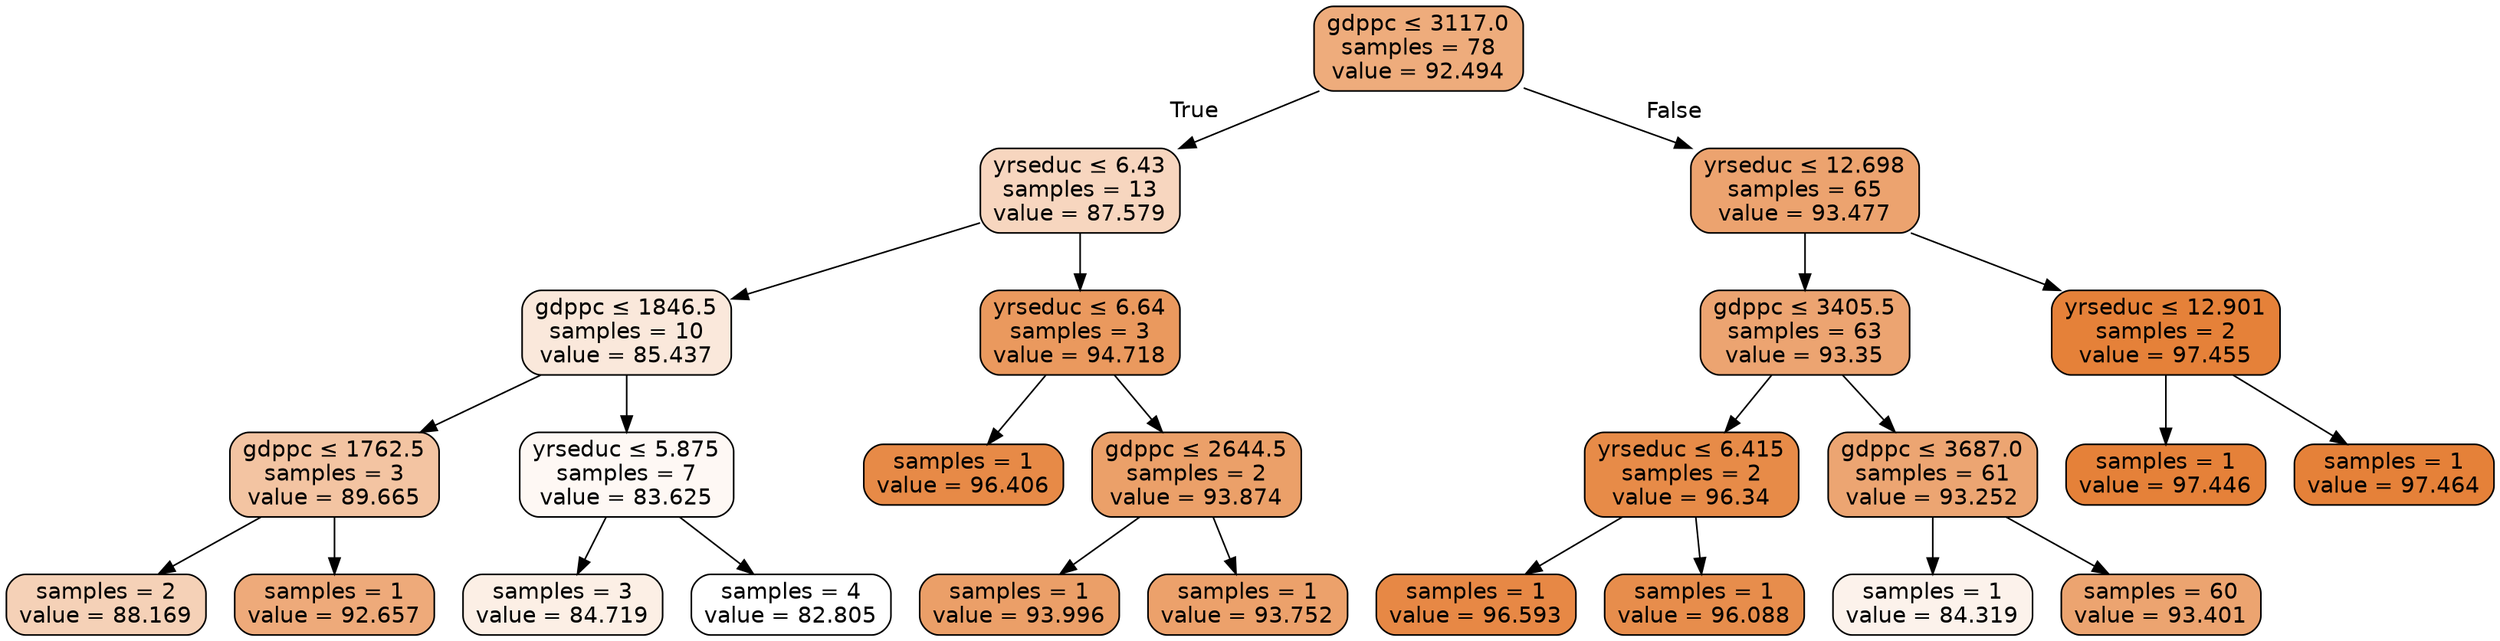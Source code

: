 digraph Tree {
node [shape=box, style="filled, rounded", color="black", fontname="helvetica"] ;
edge [fontname="helvetica"] ;
0 [label=<gdppc &le; 3117.0<br/>samples = 78<br/>value = 92.494>, fillcolor="#eeac7c"] ;
1 [label=<yrseduc &le; 6.43<br/>samples = 13<br/>value = 87.579>, fillcolor="#f7d6bf"] ;
0 -> 1 [labeldistance=2.5, labelangle=45, headlabel="True"] ;
2 [label=<gdppc &le; 1846.5<br/>samples = 10<br/>value = 85.437>, fillcolor="#fae8db"] ;
1 -> 2 ;
3 [label=<gdppc &le; 1762.5<br/>samples = 3<br/>value = 89.665>, fillcolor="#f3c4a2"] ;
2 -> 3 ;
4 [label=<samples = 2<br/>value = 88.169>, fillcolor="#f5d1b7"] ;
3 -> 4 ;
5 [label=<samples = 1<br/>value = 92.657>, fillcolor="#eeaa7a"] ;
3 -> 5 ;
6 [label=<yrseduc &le; 5.875<br/>samples = 7<br/>value = 83.625>, fillcolor="#fef8f4"] ;
2 -> 6 ;
7 [label=<samples = 3<br/>value = 84.719>, fillcolor="#fcefe5"] ;
6 -> 7 ;
8 [label=<samples = 4<br/>value = 82.805>, fillcolor="#ffffff"] ;
6 -> 8 ;
9 [label=<yrseduc &le; 6.64<br/>samples = 3<br/>value = 94.718>, fillcolor="#ea995e"] ;
1 -> 9 ;
10 [label=<samples = 1<br/>value = 96.406>, fillcolor="#e78a47"] ;
9 -> 10 ;
11 [label=<gdppc &le; 2644.5<br/>samples = 2<br/>value = 93.874>, fillcolor="#eba069"] ;
9 -> 11 ;
12 [label=<samples = 1<br/>value = 93.996>, fillcolor="#eb9f68"] ;
11 -> 12 ;
13 [label=<samples = 1<br/>value = 93.752>, fillcolor="#eca16b"] ;
11 -> 13 ;
14 [label=<yrseduc &le; 12.698<br/>samples = 65<br/>value = 93.477>, fillcolor="#eca36f"] ;
0 -> 14 [labeldistance=2.5, labelangle=-45, headlabel="False"] ;
15 [label=<gdppc &le; 3405.5<br/>samples = 63<br/>value = 93.35>, fillcolor="#eca471"] ;
14 -> 15 ;
16 [label=<yrseduc &le; 6.415<br/>samples = 2<br/>value = 96.34>, fillcolor="#e78b48"] ;
15 -> 16 ;
17 [label=<samples = 1<br/>value = 96.593>, fillcolor="#e78845"] ;
16 -> 17 ;
18 [label=<samples = 1<br/>value = 96.088>, fillcolor="#e78d4c"] ;
16 -> 18 ;
19 [label=<gdppc &le; 3687.0<br/>samples = 61<br/>value = 93.252>, fillcolor="#eca572"] ;
15 -> 19 ;
20 [label=<samples = 1<br/>value = 84.319>, fillcolor="#fcf2eb"] ;
19 -> 20 ;
21 [label=<samples = 60<br/>value = 93.401>, fillcolor="#eca470"] ;
19 -> 21 ;
22 [label=<yrseduc &le; 12.901<br/>samples = 2<br/>value = 97.455>, fillcolor="#e58139"] ;
14 -> 22 ;
23 [label=<samples = 1<br/>value = 97.446>, fillcolor="#e58139"] ;
22 -> 23 ;
24 [label=<samples = 1<br/>value = 97.464>, fillcolor="#e58139"] ;
22 -> 24 ;
}
